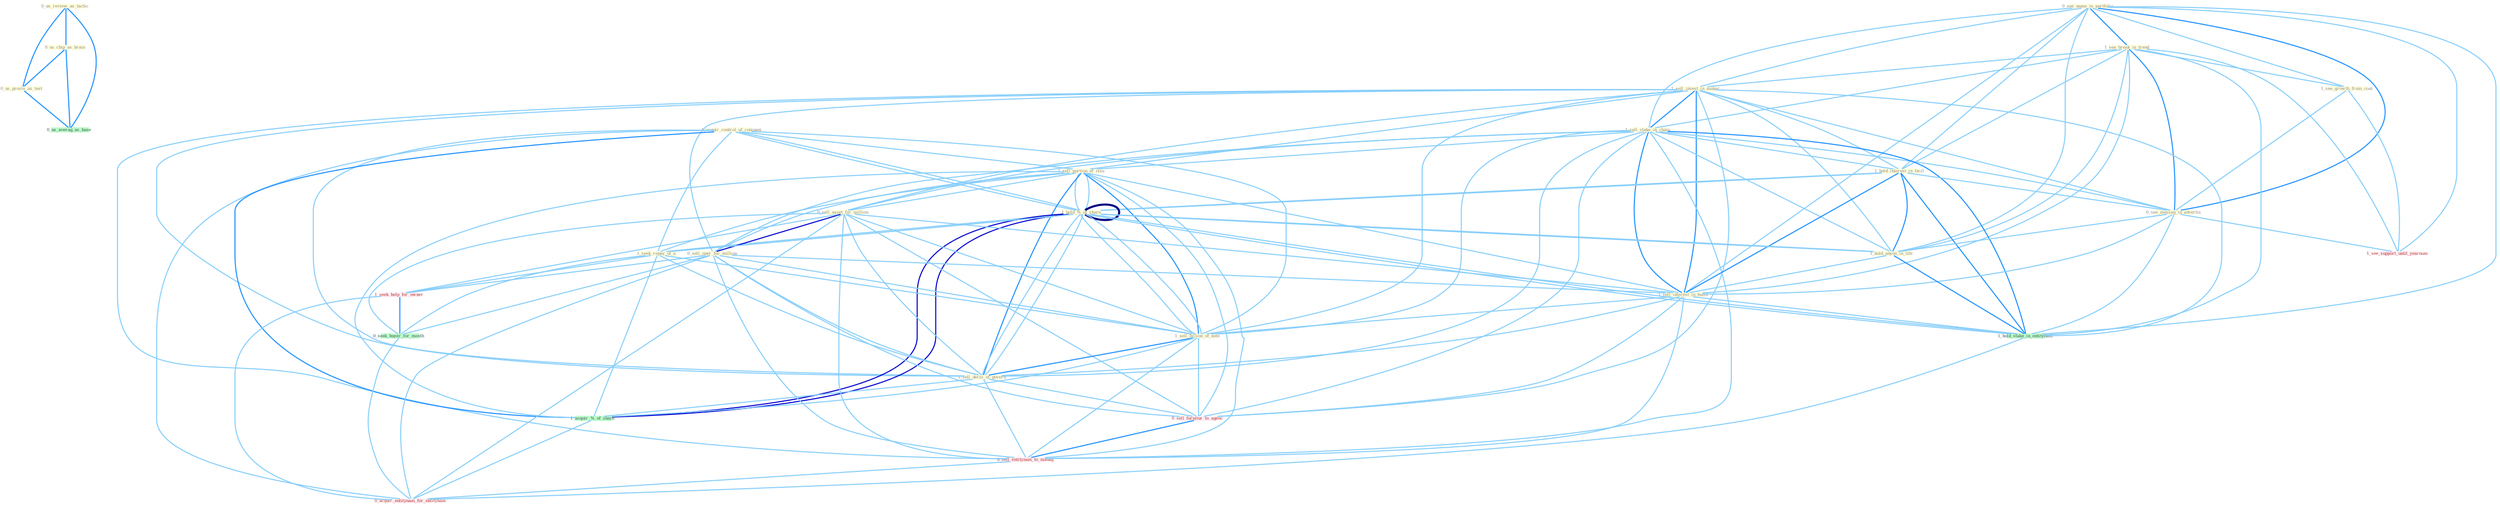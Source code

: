 Graph G{ 
    node
    [shape=polygon,style=filled,width=.5,height=.06,color="#BDFCC9",fixedsize=true,fontsize=4,
    fontcolor="#2f4f4f"];
    {node
    [color="#ffffe0", fontcolor="#8b7d6b"] "0_us_review_as_tactic " "0_see_name_in_portfolio " "1_see_break_in_trend " "1_sell_invest_in_maker " "1_acquir_control_of_compani " "1_sell_stake_in_chain " "1_hold_interest_in_facil " "1_sell_portion_of_issu " "0_us_chip_as_brain " "1_hold_%_of_share " "0_us_provis_as_test " "1_see_growth_from_coat " "0_sell_asset_for_million " "0_sell_oper_for_million " "0_see_messag_in_advertis " "1_hold_anyon_in_life " "1_sell_interest_in_build " "1_seek_repay_of_a " "1_sell_billion_of_note " "1_sell_decis_of_govern "}
{node [color="#fff0f5", fontcolor="#b22222"] "1_seek_help_for_owner " "1_see_support_until_yearnum " "0_sell_furnitur_to_agenc " "0_sell_entitynam_to_manag " "0_acquir_entitynam_for_entitynam "}
edge [color="#B0E2FF"];

	"0_us_review_as_tactic " -- "0_us_chip_as_brain " [w="2", color="#1e90ff" , len=0.8];
	"0_us_review_as_tactic " -- "0_us_provis_as_test " [w="2", color="#1e90ff" , len=0.8];
	"0_us_review_as_tactic " -- "0_us_averag_as_base " [w="2", color="#1e90ff" , len=0.8];
	"0_see_name_in_portfolio " -- "1_see_break_in_trend " [w="2", color="#1e90ff" , len=0.8];
	"0_see_name_in_portfolio " -- "1_sell_invest_in_maker " [w="1", color="#87cefa" ];
	"0_see_name_in_portfolio " -- "1_sell_stake_in_chain " [w="1", color="#87cefa" ];
	"0_see_name_in_portfolio " -- "1_hold_interest_in_facil " [w="1", color="#87cefa" ];
	"0_see_name_in_portfolio " -- "1_see_growth_from_coat " [w="1", color="#87cefa" ];
	"0_see_name_in_portfolio " -- "0_see_messag_in_advertis " [w="2", color="#1e90ff" , len=0.8];
	"0_see_name_in_portfolio " -- "1_hold_anyon_in_life " [w="1", color="#87cefa" ];
	"0_see_name_in_portfolio " -- "1_sell_interest_in_build " [w="1", color="#87cefa" ];
	"0_see_name_in_portfolio " -- "1_hold_stake_in_entitynam " [w="1", color="#87cefa" ];
	"0_see_name_in_portfolio " -- "1_see_support_until_yearnum " [w="1", color="#87cefa" ];
	"1_see_break_in_trend " -- "1_sell_invest_in_maker " [w="1", color="#87cefa" ];
	"1_see_break_in_trend " -- "1_sell_stake_in_chain " [w="1", color="#87cefa" ];
	"1_see_break_in_trend " -- "1_hold_interest_in_facil " [w="1", color="#87cefa" ];
	"1_see_break_in_trend " -- "1_see_growth_from_coat " [w="1", color="#87cefa" ];
	"1_see_break_in_trend " -- "0_see_messag_in_advertis " [w="2", color="#1e90ff" , len=0.8];
	"1_see_break_in_trend " -- "1_hold_anyon_in_life " [w="1", color="#87cefa" ];
	"1_see_break_in_trend " -- "1_sell_interest_in_build " [w="1", color="#87cefa" ];
	"1_see_break_in_trend " -- "1_hold_stake_in_entitynam " [w="1", color="#87cefa" ];
	"1_see_break_in_trend " -- "1_see_support_until_yearnum " [w="1", color="#87cefa" ];
	"1_sell_invest_in_maker " -- "1_sell_stake_in_chain " [w="2", color="#1e90ff" , len=0.8];
	"1_sell_invest_in_maker " -- "1_hold_interest_in_facil " [w="1", color="#87cefa" ];
	"1_sell_invest_in_maker " -- "1_sell_portion_of_issu " [w="1", color="#87cefa" ];
	"1_sell_invest_in_maker " -- "0_sell_asset_for_million " [w="1", color="#87cefa" ];
	"1_sell_invest_in_maker " -- "0_sell_oper_for_million " [w="1", color="#87cefa" ];
	"1_sell_invest_in_maker " -- "0_see_messag_in_advertis " [w="1", color="#87cefa" ];
	"1_sell_invest_in_maker " -- "1_hold_anyon_in_life " [w="1", color="#87cefa" ];
	"1_sell_invest_in_maker " -- "1_sell_interest_in_build " [w="2", color="#1e90ff" , len=0.8];
	"1_sell_invest_in_maker " -- "1_sell_billion_of_note " [w="1", color="#87cefa" ];
	"1_sell_invest_in_maker " -- "1_sell_decis_of_govern " [w="1", color="#87cefa" ];
	"1_sell_invest_in_maker " -- "1_hold_stake_in_entitynam " [w="1", color="#87cefa" ];
	"1_sell_invest_in_maker " -- "0_sell_furnitur_to_agenc " [w="1", color="#87cefa" ];
	"1_sell_invest_in_maker " -- "0_sell_entitynam_to_manag " [w="1", color="#87cefa" ];
	"1_acquir_control_of_compani " -- "1_sell_portion_of_issu " [w="1", color="#87cefa" ];
	"1_acquir_control_of_compani " -- "1_hold_%_of_share " [w="1", color="#87cefa" ];
	"1_acquir_control_of_compani " -- "1_seek_repay_of_a " [w="1", color="#87cefa" ];
	"1_acquir_control_of_compani " -- "1_sell_billion_of_note " [w="1", color="#87cefa" ];
	"1_acquir_control_of_compani " -- "1_sell_decis_of_govern " [w="1", color="#87cefa" ];
	"1_acquir_control_of_compani " -- "1_hold_%_of_share " [w="1", color="#87cefa" ];
	"1_acquir_control_of_compani " -- "1_acquir_%_of_share " [w="2", color="#1e90ff" , len=0.8];
	"1_acquir_control_of_compani " -- "0_acquir_entitynam_for_entitynam " [w="1", color="#87cefa" ];
	"1_sell_stake_in_chain " -- "1_hold_interest_in_facil " [w="1", color="#87cefa" ];
	"1_sell_stake_in_chain " -- "1_sell_portion_of_issu " [w="1", color="#87cefa" ];
	"1_sell_stake_in_chain " -- "0_sell_asset_for_million " [w="1", color="#87cefa" ];
	"1_sell_stake_in_chain " -- "0_sell_oper_for_million " [w="1", color="#87cefa" ];
	"1_sell_stake_in_chain " -- "0_see_messag_in_advertis " [w="1", color="#87cefa" ];
	"1_sell_stake_in_chain " -- "1_hold_anyon_in_life " [w="1", color="#87cefa" ];
	"1_sell_stake_in_chain " -- "1_sell_interest_in_build " [w="2", color="#1e90ff" , len=0.8];
	"1_sell_stake_in_chain " -- "1_sell_billion_of_note " [w="1", color="#87cefa" ];
	"1_sell_stake_in_chain " -- "1_sell_decis_of_govern " [w="1", color="#87cefa" ];
	"1_sell_stake_in_chain " -- "1_hold_stake_in_entitynam " [w="2", color="#1e90ff" , len=0.8];
	"1_sell_stake_in_chain " -- "0_sell_furnitur_to_agenc " [w="1", color="#87cefa" ];
	"1_sell_stake_in_chain " -- "0_sell_entitynam_to_manag " [w="1", color="#87cefa" ];
	"1_hold_interest_in_facil " -- "1_hold_%_of_share " [w="1", color="#87cefa" ];
	"1_hold_interest_in_facil " -- "0_see_messag_in_advertis " [w="1", color="#87cefa" ];
	"1_hold_interest_in_facil " -- "1_hold_anyon_in_life " [w="2", color="#1e90ff" , len=0.8];
	"1_hold_interest_in_facil " -- "1_sell_interest_in_build " [w="2", color="#1e90ff" , len=0.8];
	"1_hold_interest_in_facil " -- "1_hold_%_of_share " [w="1", color="#87cefa" ];
	"1_hold_interest_in_facil " -- "1_hold_stake_in_entitynam " [w="2", color="#1e90ff" , len=0.8];
	"1_sell_portion_of_issu " -- "1_hold_%_of_share " [w="1", color="#87cefa" ];
	"1_sell_portion_of_issu " -- "0_sell_asset_for_million " [w="1", color="#87cefa" ];
	"1_sell_portion_of_issu " -- "0_sell_oper_for_million " [w="1", color="#87cefa" ];
	"1_sell_portion_of_issu " -- "1_sell_interest_in_build " [w="1", color="#87cefa" ];
	"1_sell_portion_of_issu " -- "1_seek_repay_of_a " [w="1", color="#87cefa" ];
	"1_sell_portion_of_issu " -- "1_sell_billion_of_note " [w="2", color="#1e90ff" , len=0.8];
	"1_sell_portion_of_issu " -- "1_sell_decis_of_govern " [w="2", color="#1e90ff" , len=0.8];
	"1_sell_portion_of_issu " -- "1_hold_%_of_share " [w="1", color="#87cefa" ];
	"1_sell_portion_of_issu " -- "1_acquir_%_of_share " [w="1", color="#87cefa" ];
	"1_sell_portion_of_issu " -- "0_sell_furnitur_to_agenc " [w="1", color="#87cefa" ];
	"1_sell_portion_of_issu " -- "0_sell_entitynam_to_manag " [w="1", color="#87cefa" ];
	"0_us_chip_as_brain " -- "0_us_provis_as_test " [w="2", color="#1e90ff" , len=0.8];
	"0_us_chip_as_brain " -- "0_us_averag_as_base " [w="2", color="#1e90ff" , len=0.8];
	"1_hold_%_of_share " -- "1_hold_anyon_in_life " [w="1", color="#87cefa" ];
	"1_hold_%_of_share " -- "1_seek_repay_of_a " [w="1", color="#87cefa" ];
	"1_hold_%_of_share " -- "1_sell_billion_of_note " [w="1", color="#87cefa" ];
	"1_hold_%_of_share " -- "1_sell_decis_of_govern " [w="1", color="#87cefa" ];
	"1_hold_%_of_share " -- "1_hold_%_of_share " [w="4", style=bold, color="#000080", len=0.4];
	"1_hold_%_of_share " -- "1_hold_stake_in_entitynam " [w="1", color="#87cefa" ];
	"1_hold_%_of_share " -- "1_acquir_%_of_share " [w="3", color="#0000cd" , len=0.6];
	"0_us_provis_as_test " -- "0_us_averag_as_base " [w="2", color="#1e90ff" , len=0.8];
	"1_see_growth_from_coat " -- "0_see_messag_in_advertis " [w="1", color="#87cefa" ];
	"1_see_growth_from_coat " -- "1_see_support_until_yearnum " [w="1", color="#87cefa" ];
	"0_sell_asset_for_million " -- "0_sell_oper_for_million " [w="3", color="#0000cd" , len=0.6];
	"0_sell_asset_for_million " -- "1_sell_interest_in_build " [w="1", color="#87cefa" ];
	"0_sell_asset_for_million " -- "1_sell_billion_of_note " [w="1", color="#87cefa" ];
	"0_sell_asset_for_million " -- "1_sell_decis_of_govern " [w="1", color="#87cefa" ];
	"0_sell_asset_for_million " -- "1_seek_help_for_owner " [w="1", color="#87cefa" ];
	"0_sell_asset_for_million " -- "0_seek_buyer_for_month " [w="1", color="#87cefa" ];
	"0_sell_asset_for_million " -- "0_sell_furnitur_to_agenc " [w="1", color="#87cefa" ];
	"0_sell_asset_for_million " -- "0_sell_entitynam_to_manag " [w="1", color="#87cefa" ];
	"0_sell_asset_for_million " -- "0_acquir_entitynam_for_entitynam " [w="1", color="#87cefa" ];
	"0_sell_oper_for_million " -- "1_sell_interest_in_build " [w="1", color="#87cefa" ];
	"0_sell_oper_for_million " -- "1_sell_billion_of_note " [w="1", color="#87cefa" ];
	"0_sell_oper_for_million " -- "1_sell_decis_of_govern " [w="1", color="#87cefa" ];
	"0_sell_oper_for_million " -- "1_seek_help_for_owner " [w="1", color="#87cefa" ];
	"0_sell_oper_for_million " -- "0_seek_buyer_for_month " [w="1", color="#87cefa" ];
	"0_sell_oper_for_million " -- "0_sell_furnitur_to_agenc " [w="1", color="#87cefa" ];
	"0_sell_oper_for_million " -- "0_sell_entitynam_to_manag " [w="1", color="#87cefa" ];
	"0_sell_oper_for_million " -- "0_acquir_entitynam_for_entitynam " [w="1", color="#87cefa" ];
	"0_see_messag_in_advertis " -- "1_hold_anyon_in_life " [w="1", color="#87cefa" ];
	"0_see_messag_in_advertis " -- "1_sell_interest_in_build " [w="1", color="#87cefa" ];
	"0_see_messag_in_advertis " -- "1_hold_stake_in_entitynam " [w="1", color="#87cefa" ];
	"0_see_messag_in_advertis " -- "1_see_support_until_yearnum " [w="1", color="#87cefa" ];
	"1_hold_anyon_in_life " -- "1_sell_interest_in_build " [w="1", color="#87cefa" ];
	"1_hold_anyon_in_life " -- "1_hold_%_of_share " [w="1", color="#87cefa" ];
	"1_hold_anyon_in_life " -- "1_hold_stake_in_entitynam " [w="2", color="#1e90ff" , len=0.8];
	"1_sell_interest_in_build " -- "1_sell_billion_of_note " [w="1", color="#87cefa" ];
	"1_sell_interest_in_build " -- "1_sell_decis_of_govern " [w="1", color="#87cefa" ];
	"1_sell_interest_in_build " -- "1_hold_stake_in_entitynam " [w="1", color="#87cefa" ];
	"1_sell_interest_in_build " -- "0_sell_furnitur_to_agenc " [w="1", color="#87cefa" ];
	"1_sell_interest_in_build " -- "0_sell_entitynam_to_manag " [w="1", color="#87cefa" ];
	"1_seek_repay_of_a " -- "1_sell_billion_of_note " [w="1", color="#87cefa" ];
	"1_seek_repay_of_a " -- "1_sell_decis_of_govern " [w="1", color="#87cefa" ];
	"1_seek_repay_of_a " -- "1_hold_%_of_share " [w="1", color="#87cefa" ];
	"1_seek_repay_of_a " -- "1_seek_help_for_owner " [w="1", color="#87cefa" ];
	"1_seek_repay_of_a " -- "0_seek_buyer_for_month " [w="1", color="#87cefa" ];
	"1_seek_repay_of_a " -- "1_acquir_%_of_share " [w="1", color="#87cefa" ];
	"1_sell_billion_of_note " -- "1_sell_decis_of_govern " [w="2", color="#1e90ff" , len=0.8];
	"1_sell_billion_of_note " -- "1_hold_%_of_share " [w="1", color="#87cefa" ];
	"1_sell_billion_of_note " -- "1_acquir_%_of_share " [w="1", color="#87cefa" ];
	"1_sell_billion_of_note " -- "0_sell_furnitur_to_agenc " [w="1", color="#87cefa" ];
	"1_sell_billion_of_note " -- "0_sell_entitynam_to_manag " [w="1", color="#87cefa" ];
	"1_sell_decis_of_govern " -- "1_hold_%_of_share " [w="1", color="#87cefa" ];
	"1_sell_decis_of_govern " -- "1_acquir_%_of_share " [w="1", color="#87cefa" ];
	"1_sell_decis_of_govern " -- "0_sell_furnitur_to_agenc " [w="1", color="#87cefa" ];
	"1_sell_decis_of_govern " -- "0_sell_entitynam_to_manag " [w="1", color="#87cefa" ];
	"1_hold_%_of_share " -- "1_hold_stake_in_entitynam " [w="1", color="#87cefa" ];
	"1_hold_%_of_share " -- "1_acquir_%_of_share " [w="3", color="#0000cd" , len=0.6];
	"1_hold_stake_in_entitynam " -- "0_acquir_entitynam_for_entitynam " [w="1", color="#87cefa" ];
	"1_seek_help_for_owner " -- "0_seek_buyer_for_month " [w="2", color="#1e90ff" , len=0.8];
	"1_seek_help_for_owner " -- "0_acquir_entitynam_for_entitynam " [w="1", color="#87cefa" ];
	"0_seek_buyer_for_month " -- "0_acquir_entitynam_for_entitynam " [w="1", color="#87cefa" ];
	"1_acquir_%_of_share " -- "0_acquir_entitynam_for_entitynam " [w="1", color="#87cefa" ];
	"0_sell_furnitur_to_agenc " -- "0_sell_entitynam_to_manag " [w="2", color="#1e90ff" , len=0.8];
	"0_sell_entitynam_to_manag " -- "0_acquir_entitynam_for_entitynam " [w="1", color="#87cefa" ];
}